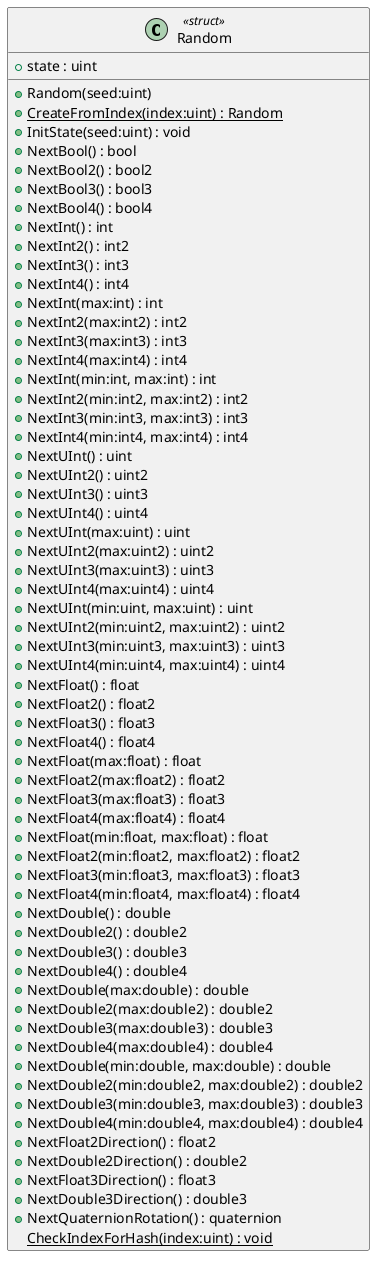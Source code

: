 @startuml
class Random <<struct>> {
    + state : uint
    + Random(seed:uint)
    + {static} CreateFromIndex(index:uint) : Random
    + InitState(seed:uint) : void
    + NextBool() : bool
    + NextBool2() : bool2
    + NextBool3() : bool3
    + NextBool4() : bool4
    + NextInt() : int
    + NextInt2() : int2
    + NextInt3() : int3
    + NextInt4() : int4
    + NextInt(max:int) : int
    + NextInt2(max:int2) : int2
    + NextInt3(max:int3) : int3
    + NextInt4(max:int4) : int4
    + NextInt(min:int, max:int) : int
    + NextInt2(min:int2, max:int2) : int2
    + NextInt3(min:int3, max:int3) : int3
    + NextInt4(min:int4, max:int4) : int4
    + NextUInt() : uint
    + NextUInt2() : uint2
    + NextUInt3() : uint3
    + NextUInt4() : uint4
    + NextUInt(max:uint) : uint
    + NextUInt2(max:uint2) : uint2
    + NextUInt3(max:uint3) : uint3
    + NextUInt4(max:uint4) : uint4
    + NextUInt(min:uint, max:uint) : uint
    + NextUInt2(min:uint2, max:uint2) : uint2
    + NextUInt3(min:uint3, max:uint3) : uint3
    + NextUInt4(min:uint4, max:uint4) : uint4
    + NextFloat() : float
    + NextFloat2() : float2
    + NextFloat3() : float3
    + NextFloat4() : float4
    + NextFloat(max:float) : float
    + NextFloat2(max:float2) : float2
    + NextFloat3(max:float3) : float3
    + NextFloat4(max:float4) : float4
    + NextFloat(min:float, max:float) : float
    + NextFloat2(min:float2, max:float2) : float2
    + NextFloat3(min:float3, max:float3) : float3
    + NextFloat4(min:float4, max:float4) : float4
    + NextDouble() : double
    + NextDouble2() : double2
    + NextDouble3() : double3
    + NextDouble4() : double4
    + NextDouble(max:double) : double
    + NextDouble2(max:double2) : double2
    + NextDouble3(max:double3) : double3
    + NextDouble4(max:double4) : double4
    + NextDouble(min:double, max:double) : double
    + NextDouble2(min:double2, max:double2) : double2
    + NextDouble3(min:double3, max:double3) : double3
    + NextDouble4(min:double4, max:double4) : double4
    + NextFloat2Direction() : float2
    + NextDouble2Direction() : double2
    + NextFloat3Direction() : float3
    + NextDouble3Direction() : double3
    + NextQuaternionRotation() : quaternion
    {static} CheckIndexForHash(index:uint) : void
}
@enduml
